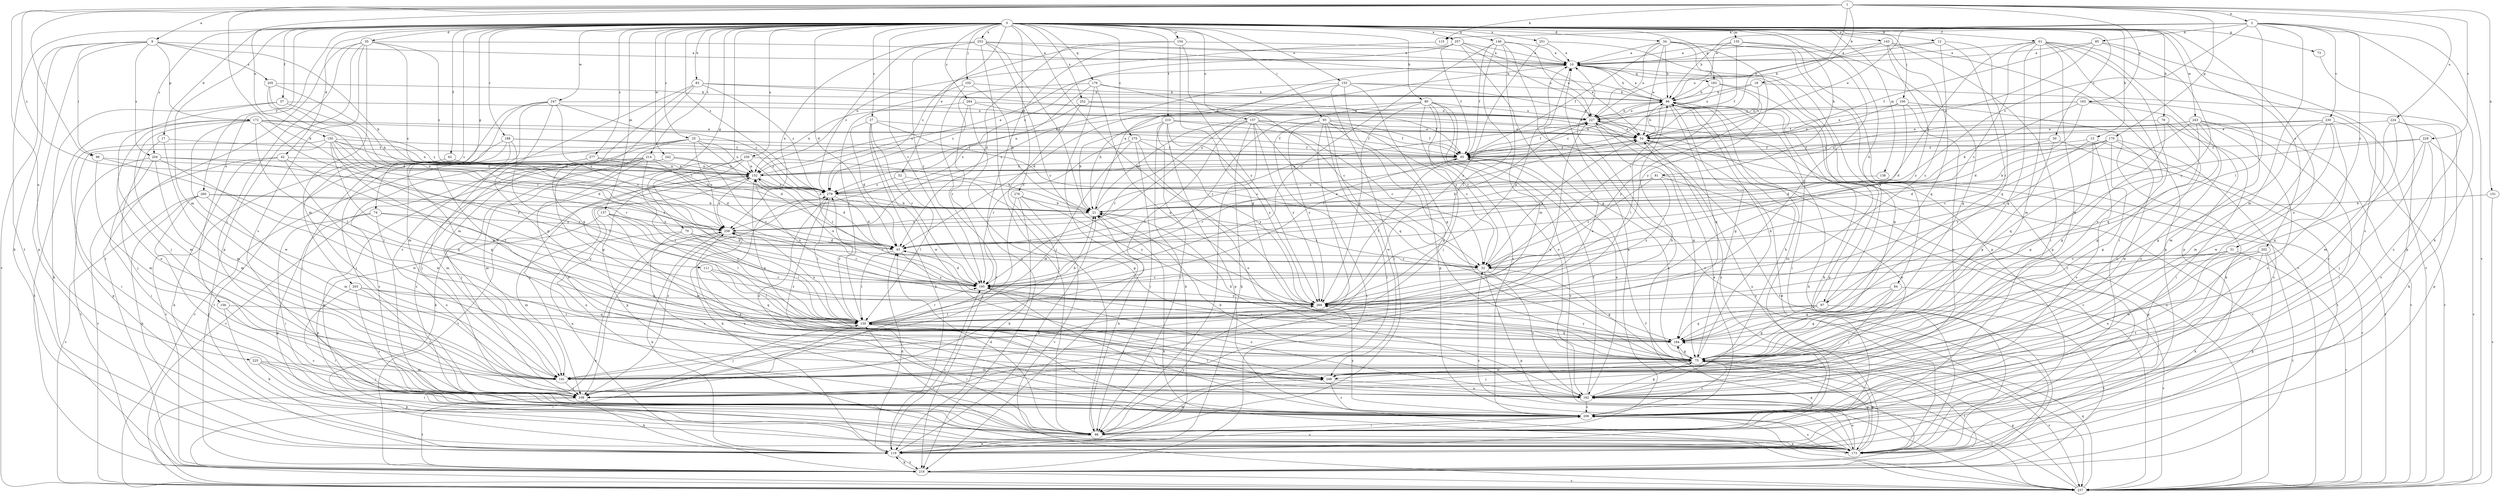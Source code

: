 strict digraph  {
0;
1;
2;
9;
10;
12;
13;
17;
18;
21;
25;
27;
30;
31;
32;
34;
35;
42;
43;
52;
54;
57;
61;
62;
65;
70;
73;
74;
75;
78;
80;
81;
83;
84;
85;
86;
93;
96;
97;
98;
100;
105;
108;
111;
115;
119;
130;
135;
137;
138;
141;
143;
146;
150;
151;
152;
153;
154;
156;
157;
162;
163;
170;
172;
173;
176;
183;
184;
188;
195;
202;
203;
204;
205;
206;
210;
214;
216;
224;
225;
227;
229;
230;
237;
242;
243;
247;
248;
250;
251;
252;
253;
257;
258;
260;
264;
269;
275;
276;
277;
279;
0 -> 12  [label=b];
0 -> 13  [label=b];
0 -> 17  [label=b];
0 -> 25  [label=c];
0 -> 27  [label=c];
0 -> 30  [label=c];
0 -> 34  [label=d];
0 -> 35  [label=d];
0 -> 42  [label=d];
0 -> 43  [label=d];
0 -> 52  [label=e];
0 -> 57  [label=f];
0 -> 61  [label=f];
0 -> 62  [label=f];
0 -> 70  [label=g];
0 -> 73  [label=g];
0 -> 74  [label=g];
0 -> 78  [label=h];
0 -> 80  [label=h];
0 -> 81  [label=h];
0 -> 83  [label=h];
0 -> 84  [label=h];
0 -> 93  [label=i];
0 -> 100  [label=j];
0 -> 105  [label=j];
0 -> 130  [label=l];
0 -> 135  [label=m];
0 -> 137  [label=m];
0 -> 138  [label=m];
0 -> 141  [label=m];
0 -> 143  [label=n];
0 -> 146  [label=n];
0 -> 153  [label=o];
0 -> 154  [label=o];
0 -> 156  [label=o];
0 -> 157  [label=o];
0 -> 162  [label=o];
0 -> 176  [label=q];
0 -> 183  [label=q];
0 -> 188  [label=r];
0 -> 195  [label=r];
0 -> 202  [label=s];
0 -> 203  [label=s];
0 -> 204  [label=s];
0 -> 210  [label=t];
0 -> 214  [label=t];
0 -> 216  [label=t];
0 -> 242  [label=w];
0 -> 243  [label=w];
0 -> 247  [label=w];
0 -> 250  [label=x];
0 -> 251  [label=x];
0 -> 252  [label=x];
0 -> 253  [label=x];
0 -> 257  [label=x];
0 -> 260  [label=y];
0 -> 264  [label=y];
0 -> 269  [label=y];
0 -> 275  [label=z];
0 -> 276  [label=z];
0 -> 277  [label=z];
0 -> 279  [label=z];
1 -> 2  [label=a];
1 -> 9  [label=a];
1 -> 18  [label=b];
1 -> 54  [label=e];
1 -> 96  [label=i];
1 -> 111  [label=k];
1 -> 115  [label=k];
1 -> 150  [label=n];
1 -> 151  [label=n];
1 -> 163  [label=p];
1 -> 170  [label=p];
1 -> 224  [label=u];
1 -> 225  [label=u];
1 -> 229  [label=v];
1 -> 279  [label=z];
2 -> 31  [label=c];
2 -> 54  [label=e];
2 -> 85  [label=h];
2 -> 86  [label=h];
2 -> 115  [label=k];
2 -> 119  [label=k];
2 -> 130  [label=l];
2 -> 141  [label=m];
2 -> 230  [label=v];
2 -> 237  [label=v];
2 -> 279  [label=z];
9 -> 10  [label=a];
9 -> 21  [label=b];
9 -> 96  [label=i];
9 -> 119  [label=k];
9 -> 172  [label=p];
9 -> 173  [label=p];
9 -> 204  [label=s];
9 -> 205  [label=s];
9 -> 237  [label=v];
10 -> 86  [label=h];
10 -> 97  [label=i];
10 -> 183  [label=q];
10 -> 258  [label=x];
12 -> 10  [label=a];
12 -> 97  [label=i];
12 -> 184  [label=q];
12 -> 227  [label=u];
12 -> 269  [label=y];
13 -> 32  [label=c];
13 -> 65  [label=f];
13 -> 75  [label=g];
13 -> 206  [label=s];
13 -> 237  [label=v];
17 -> 65  [label=f];
17 -> 108  [label=j];
17 -> 141  [label=m];
18 -> 54  [label=e];
18 -> 86  [label=h];
18 -> 206  [label=s];
18 -> 227  [label=u];
21 -> 10  [label=a];
21 -> 32  [label=c];
21 -> 152  [label=n];
21 -> 227  [label=u];
21 -> 258  [label=x];
25 -> 43  [label=d];
25 -> 65  [label=f];
25 -> 75  [label=g];
25 -> 108  [label=j];
25 -> 152  [label=n];
25 -> 237  [label=v];
25 -> 258  [label=x];
27 -> 32  [label=c];
27 -> 43  [label=d];
27 -> 54  [label=e];
27 -> 119  [label=k];
27 -> 195  [label=r];
27 -> 248  [label=w];
30 -> 43  [label=d];
30 -> 65  [label=f];
30 -> 75  [label=g];
30 -> 216  [label=t];
31 -> 32  [label=c];
31 -> 195  [label=r];
31 -> 237  [label=v];
31 -> 248  [label=w];
32 -> 54  [label=e];
32 -> 75  [label=g];
32 -> 162  [label=o];
32 -> 173  [label=p];
32 -> 195  [label=r];
34 -> 10  [label=a];
34 -> 54  [label=e];
34 -> 65  [label=f];
34 -> 86  [label=h];
34 -> 173  [label=p];
34 -> 195  [label=r];
34 -> 227  [label=u];
34 -> 237  [label=v];
34 -> 269  [label=y];
35 -> 10  [label=a];
35 -> 108  [label=j];
35 -> 141  [label=m];
35 -> 173  [label=p];
35 -> 206  [label=s];
35 -> 216  [label=t];
35 -> 258  [label=x];
35 -> 279  [label=z];
42 -> 119  [label=k];
42 -> 130  [label=l];
42 -> 152  [label=n];
42 -> 237  [label=v];
42 -> 248  [label=w];
43 -> 32  [label=c];
43 -> 54  [label=e];
43 -> 130  [label=l];
43 -> 269  [label=y];
52 -> 75  [label=g];
52 -> 130  [label=l];
52 -> 279  [label=z];
54 -> 65  [label=f];
54 -> 86  [label=h];
54 -> 206  [label=s];
54 -> 237  [label=v];
54 -> 258  [label=x];
57 -> 108  [label=j];
57 -> 119  [label=k];
57 -> 227  [label=u];
57 -> 258  [label=x];
61 -> 10  [label=a];
61 -> 21  [label=b];
61 -> 32  [label=c];
61 -> 75  [label=g];
61 -> 98  [label=i];
61 -> 141  [label=m];
61 -> 162  [label=o];
61 -> 173  [label=p];
61 -> 237  [label=v];
61 -> 248  [label=w];
62 -> 152  [label=n];
62 -> 216  [label=t];
65 -> 152  [label=n];
65 -> 162  [label=o];
65 -> 195  [label=r];
70 -> 32  [label=c];
70 -> 43  [label=d];
70 -> 130  [label=l];
70 -> 141  [label=m];
70 -> 206  [label=s];
73 -> 173  [label=p];
74 -> 98  [label=i];
74 -> 162  [label=o];
74 -> 173  [label=p];
74 -> 258  [label=x];
74 -> 269  [label=y];
75 -> 21  [label=b];
75 -> 86  [label=h];
75 -> 108  [label=j];
75 -> 141  [label=m];
75 -> 173  [label=p];
75 -> 206  [label=s];
75 -> 216  [label=t];
75 -> 237  [label=v];
75 -> 248  [label=w];
78 -> 54  [label=e];
78 -> 75  [label=g];
78 -> 98  [label=i];
78 -> 162  [label=o];
80 -> 21  [label=b];
80 -> 32  [label=c];
80 -> 108  [label=j];
80 -> 162  [label=o];
80 -> 195  [label=r];
80 -> 206  [label=s];
80 -> 227  [label=u];
80 -> 237  [label=v];
80 -> 269  [label=y];
81 -> 21  [label=b];
81 -> 32  [label=c];
81 -> 173  [label=p];
81 -> 248  [label=w];
81 -> 269  [label=y];
81 -> 279  [label=z];
83 -> 54  [label=e];
83 -> 75  [label=g];
83 -> 86  [label=h];
83 -> 141  [label=m];
83 -> 206  [label=s];
83 -> 279  [label=z];
84 -> 75  [label=g];
84 -> 108  [label=j];
84 -> 184  [label=q];
84 -> 237  [label=v];
84 -> 269  [label=y];
85 -> 10  [label=a];
85 -> 65  [label=f];
85 -> 152  [label=n];
85 -> 206  [label=s];
85 -> 269  [label=y];
86 -> 10  [label=a];
86 -> 75  [label=g];
86 -> 98  [label=i];
86 -> 130  [label=l];
86 -> 152  [label=n];
86 -> 173  [label=p];
86 -> 184  [label=q];
86 -> 206  [label=s];
86 -> 227  [label=u];
93 -> 32  [label=c];
93 -> 54  [label=e];
93 -> 65  [label=f];
93 -> 75  [label=g];
93 -> 98  [label=i];
93 -> 130  [label=l];
93 -> 216  [label=t];
93 -> 248  [label=w];
93 -> 269  [label=y];
96 -> 130  [label=l];
96 -> 141  [label=m];
96 -> 152  [label=n];
97 -> 10  [label=a];
97 -> 75  [label=g];
97 -> 130  [label=l];
97 -> 184  [label=q];
97 -> 216  [label=t];
98 -> 10  [label=a];
98 -> 21  [label=b];
98 -> 43  [label=d];
98 -> 119  [label=k];
98 -> 152  [label=n];
98 -> 173  [label=p];
98 -> 248  [label=w];
98 -> 269  [label=y];
100 -> 43  [label=d];
100 -> 65  [label=f];
100 -> 119  [label=k];
100 -> 162  [label=o];
100 -> 227  [label=u];
105 -> 21  [label=b];
105 -> 86  [label=h];
105 -> 130  [label=l];
105 -> 216  [label=t];
108 -> 10  [label=a];
108 -> 119  [label=k];
108 -> 216  [label=t];
108 -> 279  [label=z];
111 -> 130  [label=l];
111 -> 184  [label=q];
111 -> 195  [label=r];
115 -> 216  [label=t];
119 -> 21  [label=b];
119 -> 43  [label=d];
119 -> 184  [label=q];
119 -> 195  [label=r];
119 -> 206  [label=s];
119 -> 216  [label=t];
130 -> 21  [label=b];
130 -> 98  [label=i];
130 -> 108  [label=j];
130 -> 184  [label=q];
130 -> 195  [label=r];
130 -> 258  [label=x];
130 -> 279  [label=z];
135 -> 10  [label=a];
135 -> 65  [label=f];
135 -> 75  [label=g];
135 -> 86  [label=h];
135 -> 130  [label=l];
137 -> 130  [label=l];
137 -> 173  [label=p];
137 -> 248  [label=w];
137 -> 258  [label=x];
137 -> 269  [label=y];
138 -> 237  [label=v];
138 -> 279  [label=z];
141 -> 86  [label=h];
141 -> 108  [label=j];
141 -> 227  [label=u];
143 -> 10  [label=a];
143 -> 86  [label=h];
143 -> 98  [label=i];
143 -> 173  [label=p];
143 -> 184  [label=q];
143 -> 269  [label=y];
146 -> 10  [label=a];
146 -> 65  [label=f];
146 -> 130  [label=l];
146 -> 141  [label=m];
146 -> 195  [label=r];
146 -> 227  [label=u];
146 -> 237  [label=v];
150 -> 43  [label=d];
150 -> 65  [label=f];
150 -> 75  [label=g];
150 -> 98  [label=i];
150 -> 152  [label=n];
150 -> 173  [label=p];
150 -> 184  [label=q];
150 -> 195  [label=r];
150 -> 279  [label=z];
151 -> 21  [label=b];
151 -> 237  [label=v];
152 -> 10  [label=a];
152 -> 43  [label=d];
152 -> 75  [label=g];
152 -> 216  [label=t];
152 -> 258  [label=x];
152 -> 279  [label=z];
153 -> 43  [label=d];
153 -> 54  [label=e];
153 -> 75  [label=g];
153 -> 86  [label=h];
153 -> 98  [label=i];
153 -> 173  [label=p];
153 -> 258  [label=x];
154 -> 10  [label=a];
154 -> 43  [label=d];
154 -> 75  [label=g];
154 -> 269  [label=y];
154 -> 279  [label=z];
156 -> 119  [label=k];
156 -> 130  [label=l];
156 -> 206  [label=s];
157 -> 21  [label=b];
157 -> 32  [label=c];
157 -> 54  [label=e];
157 -> 65  [label=f];
157 -> 98  [label=i];
157 -> 119  [label=k];
157 -> 130  [label=l];
157 -> 184  [label=q];
157 -> 195  [label=r];
157 -> 269  [label=y];
162 -> 21  [label=b];
162 -> 65  [label=f];
162 -> 75  [label=g];
162 -> 86  [label=h];
162 -> 130  [label=l];
162 -> 206  [label=s];
162 -> 237  [label=v];
162 -> 258  [label=x];
163 -> 21  [label=b];
163 -> 43  [label=d];
163 -> 54  [label=e];
163 -> 141  [label=m];
163 -> 184  [label=q];
163 -> 227  [label=u];
170 -> 21  [label=b];
170 -> 43  [label=d];
170 -> 65  [label=f];
170 -> 75  [label=g];
170 -> 206  [label=s];
170 -> 248  [label=w];
170 -> 269  [label=y];
172 -> 54  [label=e];
172 -> 65  [label=f];
172 -> 130  [label=l];
172 -> 141  [label=m];
172 -> 162  [label=o];
172 -> 216  [label=t];
172 -> 248  [label=w];
172 -> 269  [label=y];
172 -> 279  [label=z];
173 -> 32  [label=c];
173 -> 54  [label=e];
173 -> 75  [label=g];
173 -> 86  [label=h];
173 -> 130  [label=l];
173 -> 162  [label=o];
173 -> 206  [label=s];
173 -> 227  [label=u];
176 -> 32  [label=c];
176 -> 86  [label=h];
176 -> 184  [label=q];
176 -> 216  [label=t];
176 -> 258  [label=x];
176 -> 279  [label=z];
183 -> 75  [label=g];
183 -> 86  [label=h];
183 -> 269  [label=y];
183 -> 279  [label=z];
184 -> 75  [label=g];
184 -> 195  [label=r];
184 -> 269  [label=y];
188 -> 65  [label=f];
188 -> 75  [label=g];
188 -> 108  [label=j];
188 -> 130  [label=l];
188 -> 216  [label=t];
188 -> 279  [label=z];
195 -> 43  [label=d];
195 -> 152  [label=n];
195 -> 162  [label=o];
195 -> 206  [label=s];
195 -> 269  [label=y];
202 -> 32  [label=c];
202 -> 119  [label=k];
202 -> 162  [label=o];
202 -> 173  [label=p];
202 -> 206  [label=s];
202 -> 216  [label=t];
203 -> 98  [label=i];
203 -> 108  [label=j];
203 -> 184  [label=q];
203 -> 206  [label=s];
203 -> 269  [label=y];
204 -> 98  [label=i];
204 -> 141  [label=m];
204 -> 152  [label=n];
204 -> 195  [label=r];
204 -> 216  [label=t];
204 -> 248  [label=w];
205 -> 21  [label=b];
205 -> 43  [label=d];
205 -> 86  [label=h];
205 -> 195  [label=r];
206 -> 54  [label=e];
206 -> 98  [label=i];
206 -> 130  [label=l];
206 -> 237  [label=v];
206 -> 258  [label=x];
206 -> 269  [label=y];
210 -> 21  [label=b];
210 -> 54  [label=e];
210 -> 65  [label=f];
210 -> 98  [label=i];
210 -> 119  [label=k];
210 -> 173  [label=p];
210 -> 269  [label=y];
214 -> 43  [label=d];
214 -> 108  [label=j];
214 -> 130  [label=l];
214 -> 141  [label=m];
214 -> 152  [label=n];
214 -> 162  [label=o];
214 -> 173  [label=p];
214 -> 237  [label=v];
216 -> 10  [label=a];
216 -> 86  [label=h];
216 -> 119  [label=k];
216 -> 152  [label=n];
216 -> 237  [label=v];
224 -> 54  [label=e];
224 -> 119  [label=k];
224 -> 141  [label=m];
224 -> 162  [label=o];
224 -> 173  [label=p];
225 -> 98  [label=i];
225 -> 108  [label=j];
225 -> 141  [label=m];
225 -> 173  [label=p];
227 -> 54  [label=e];
227 -> 65  [label=f];
227 -> 75  [label=g];
227 -> 86  [label=h];
227 -> 195  [label=r];
227 -> 216  [label=t];
227 -> 237  [label=v];
229 -> 32  [label=c];
229 -> 65  [label=f];
229 -> 108  [label=j];
229 -> 184  [label=q];
229 -> 206  [label=s];
229 -> 237  [label=v];
230 -> 54  [label=e];
230 -> 75  [label=g];
230 -> 141  [label=m];
230 -> 152  [label=n];
230 -> 162  [label=o];
230 -> 237  [label=v];
230 -> 248  [label=w];
237 -> 21  [label=b];
237 -> 65  [label=f];
237 -> 75  [label=g];
237 -> 130  [label=l];
237 -> 184  [label=q];
237 -> 227  [label=u];
237 -> 258  [label=x];
242 -> 152  [label=n];
242 -> 195  [label=r];
242 -> 206  [label=s];
243 -> 54  [label=e];
243 -> 75  [label=g];
243 -> 98  [label=i];
243 -> 152  [label=n];
243 -> 162  [label=o];
243 -> 184  [label=q];
243 -> 206  [label=s];
243 -> 237  [label=v];
247 -> 32  [label=c];
247 -> 75  [label=g];
247 -> 98  [label=i];
247 -> 141  [label=m];
247 -> 227  [label=u];
247 -> 248  [label=w];
247 -> 279  [label=z];
248 -> 162  [label=o];
248 -> 206  [label=s];
248 -> 279  [label=z];
250 -> 21  [label=b];
250 -> 108  [label=j];
250 -> 119  [label=k];
250 -> 152  [label=n];
250 -> 173  [label=p];
250 -> 195  [label=r];
251 -> 10  [label=a];
251 -> 173  [label=p];
251 -> 269  [label=y];
252 -> 54  [label=e];
252 -> 108  [label=j];
252 -> 152  [label=n];
252 -> 227  [label=u];
253 -> 10  [label=a];
253 -> 21  [label=b];
253 -> 86  [label=h];
253 -> 98  [label=i];
253 -> 195  [label=r];
253 -> 258  [label=x];
253 -> 269  [label=y];
253 -> 279  [label=z];
257 -> 10  [label=a];
257 -> 54  [label=e];
257 -> 65  [label=f];
257 -> 75  [label=g];
257 -> 152  [label=n];
257 -> 227  [label=u];
257 -> 279  [label=z];
258 -> 43  [label=d];
258 -> 108  [label=j];
258 -> 119  [label=k];
258 -> 195  [label=r];
260 -> 21  [label=b];
260 -> 98  [label=i];
260 -> 119  [label=k];
260 -> 141  [label=m];
260 -> 237  [label=v];
260 -> 258  [label=x];
264 -> 65  [label=f];
264 -> 98  [label=i];
264 -> 152  [label=n];
264 -> 195  [label=r];
264 -> 227  [label=u];
269 -> 10  [label=a];
269 -> 65  [label=f];
269 -> 130  [label=l];
269 -> 152  [label=n];
275 -> 65  [label=f];
275 -> 98  [label=i];
275 -> 141  [label=m];
275 -> 162  [label=o];
275 -> 195  [label=r];
275 -> 269  [label=y];
276 -> 21  [label=b];
276 -> 108  [label=j];
276 -> 119  [label=k];
276 -> 237  [label=v];
276 -> 269  [label=y];
277 -> 21  [label=b];
277 -> 141  [label=m];
277 -> 152  [label=n];
277 -> 206  [label=s];
279 -> 21  [label=b];
279 -> 43  [label=d];
279 -> 119  [label=k];
279 -> 130  [label=l];
279 -> 162  [label=o];
}
